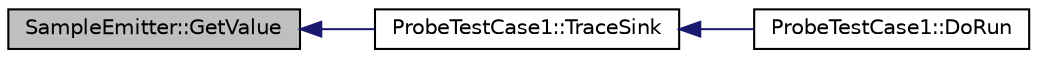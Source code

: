 digraph "SampleEmitter::GetValue"
{
  edge [fontname="Helvetica",fontsize="10",labelfontname="Helvetica",labelfontsize="10"];
  node [fontname="Helvetica",fontsize="10",shape=record];
  rankdir="LR";
  Node1 [label="SampleEmitter::GetValue",height=0.2,width=0.4,color="black", fillcolor="grey75", style="filled", fontcolor="black"];
  Node1 -> Node2 [dir="back",color="midnightblue",fontsize="10",style="solid"];
  Node2 [label="ProbeTestCase1::TraceSink",height=0.2,width=0.4,color="black", fillcolor="white", style="filled",URL="$d7/d4a/classProbeTestCase1.html#a3a4460631c38c611169287e88ea0df39"];
  Node2 -> Node3 [dir="back",color="midnightblue",fontsize="10",style="solid"];
  Node3 [label="ProbeTestCase1::DoRun",height=0.2,width=0.4,color="black", fillcolor="white", style="filled",URL="$d7/d4a/classProbeTestCase1.html#a57e92e894f2e6df869238e25f09d7c9a",tooltip="Implementation to actually run this TestCase. "];
}
